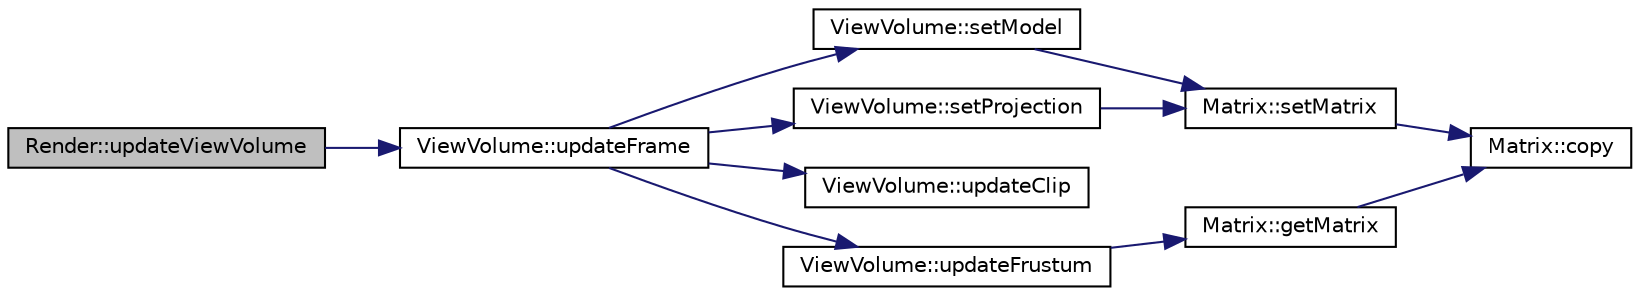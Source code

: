 digraph "Render::updateViewVolume"
{
 // INTERACTIVE_SVG=YES
  edge [fontname="Helvetica",fontsize="10",labelfontname="Helvetica",labelfontsize="10"];
  node [fontname="Helvetica",fontsize="10",shape=record];
  rankdir="LR";
  Node1 [label="Render::updateViewVolume",height=0.2,width=0.4,color="black", fillcolor="grey75", style="filled" fontcolor="black"];
  Node1 -> Node2 [color="midnightblue",fontsize="10",style="solid",fontname="Helvetica"];
  Node2 [label="ViewVolume::updateFrame",height=0.2,width=0.4,color="black", fillcolor="white", style="filled",URL="$class_view_volume.html#ac0760eed60360f791078cc6b57343afb",tooltip="Updates view volume for this frame. "];
  Node2 -> Node3 [color="midnightblue",fontsize="10",style="solid",fontname="Helvetica"];
  Node3 [label="ViewVolume::setModel",height=0.2,width=0.4,color="black", fillcolor="white", style="filled",URL="$class_view_volume.html#af0db20ff2ce8622ffdc16196f2ce88b5",tooltip="Set this class&#39; model matrix. "];
  Node3 -> Node4 [color="midnightblue",fontsize="10",style="solid",fontname="Helvetica"];
  Node4 [label="Matrix::setMatrix",height=0.2,width=0.4,color="black", fillcolor="white", style="filled",URL="$class_matrix.html#a621e259acfbfd7e52affc7ad2fd1285e",tooltip="S et the matrix. "];
  Node4 -> Node5 [color="midnightblue",fontsize="10",style="solid",fontname="Helvetica"];
  Node5 [label="Matrix::copy",height=0.2,width=0.4,color="black", fillcolor="white", style="filled",URL="$class_matrix.html#abc14139462f67a2059b69bb2bc52a446",tooltip="Copys value from source to dest. "];
  Node2 -> Node6 [color="midnightblue",fontsize="10",style="solid",fontname="Helvetica"];
  Node6 [label="ViewVolume::setProjection",height=0.2,width=0.4,color="black", fillcolor="white", style="filled",URL="$class_view_volume.html#a0d1280d672c87f523b330260134d2a95",tooltip="Set this class&#39; projection matrix. "];
  Node6 -> Node4 [color="midnightblue",fontsize="10",style="solid",fontname="Helvetica"];
  Node2 -> Node7 [color="midnightblue",fontsize="10",style="solid",fontname="Helvetica"];
  Node7 [label="ViewVolume::updateClip",height=0.2,width=0.4,color="black", fillcolor="white", style="filled",URL="$class_view_volume.html#a711a3a873833132e6416c0ef6209b2dc",tooltip="Computes clipping matrix. "];
  Node2 -> Node8 [color="midnightblue",fontsize="10",style="solid",fontname="Helvetica"];
  Node8 [label="ViewVolume::updateFrustum",height=0.2,width=0.4,color="black", fillcolor="white", style="filled",URL="$class_view_volume.html#a243eda64c5e38f2afe6fc4eaa2476a8f",tooltip="Computes planes of frustum. "];
  Node8 -> Node9 [color="midnightblue",fontsize="10",style="solid",fontname="Helvetica"];
  Node9 [label="Matrix::getMatrix",height=0.2,width=0.4,color="black", fillcolor="white", style="filled",URL="$class_matrix.html#a9cdf7f2f793394ce217e5bf6fc1d4afa",tooltip="Returns this matrix copy. "];
  Node9 -> Node5 [color="midnightblue",fontsize="10",style="solid",fontname="Helvetica"];
}
